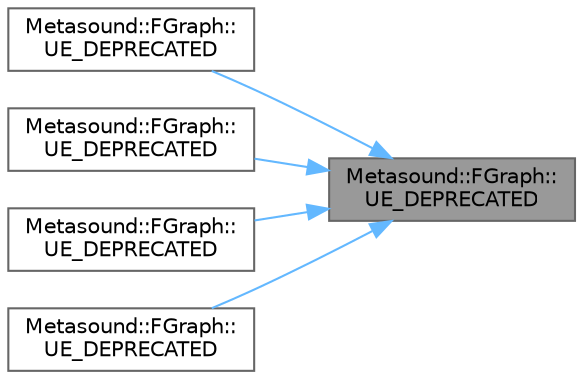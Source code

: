 digraph "Metasound::FGraph::UE_DEPRECATED"
{
 // INTERACTIVE_SVG=YES
 // LATEX_PDF_SIZE
  bgcolor="transparent";
  edge [fontname=Helvetica,fontsize=10,labelfontname=Helvetica,labelfontsize=10];
  node [fontname=Helvetica,fontsize=10,shape=box,height=0.2,width=0.4];
  rankdir="RL";
  Node1 [id="Node000001",label="Metasound::FGraph::\lUE_DEPRECATED",height=0.2,width=0.4,color="gray40", fillcolor="grey60", style="filled", fontcolor="black",tooltip="Set the vertex interface."];
  Node1 -> Node2 [id="edge1_Node000001_Node000002",dir="back",color="steelblue1",style="solid",tooltip=" "];
  Node2 [id="Node000002",label="Metasound::FGraph::\lUE_DEPRECATED",height=0.2,width=0.4,color="grey40", fillcolor="white", style="filled",URL="$d1/d08/classMetasound_1_1FGraph.html#a8b418d90ab78524b7d11b324c4a167ef",tooltip="Removes all edges for which that predicate returns true."];
  Node1 -> Node3 [id="edge2_Node000001_Node000003",dir="back",color="steelblue1",style="solid",tooltip=" "];
  Node3 [id="Node000003",label="Metasound::FGraph::\lUE_DEPRECATED",height=0.2,width=0.4,color="grey40", fillcolor="white", style="filled",URL="$d1/d08/classMetasound_1_1FGraph.html#aabc36b7fefb1f8153245626c5cb0eff1",tooltip="Expresses whether a specific vertex interface is supported."];
  Node1 -> Node4 [id="edge3_Node000001_Node000004",dir="back",color="steelblue1",style="solid",tooltip=" "];
  Node4 [id="Node000004",label="Metasound::FGraph::\lUE_DEPRECATED",height=0.2,width=0.4,color="grey40", fillcolor="white", style="filled",URL="$d1/d08/classMetasound_1_1FGraph.html#abfd701336146df4f418bdf052dba9bba",tooltip="Add an input node to this graph."];
  Node1 -> Node5 [id="edge4_Node000001_Node000005",dir="back",color="steelblue1",style="solid",tooltip=" "];
  Node5 [id="Node000005",label="Metasound::FGraph::\lUE_DEPRECATED",height=0.2,width=0.4,color="grey40", fillcolor="white", style="filled",URL="$d1/d08/classMetasound_1_1FGraph.html#a4173312739b219f57207d2554206afe9",tooltip="Add an output node to this graph."];
}
